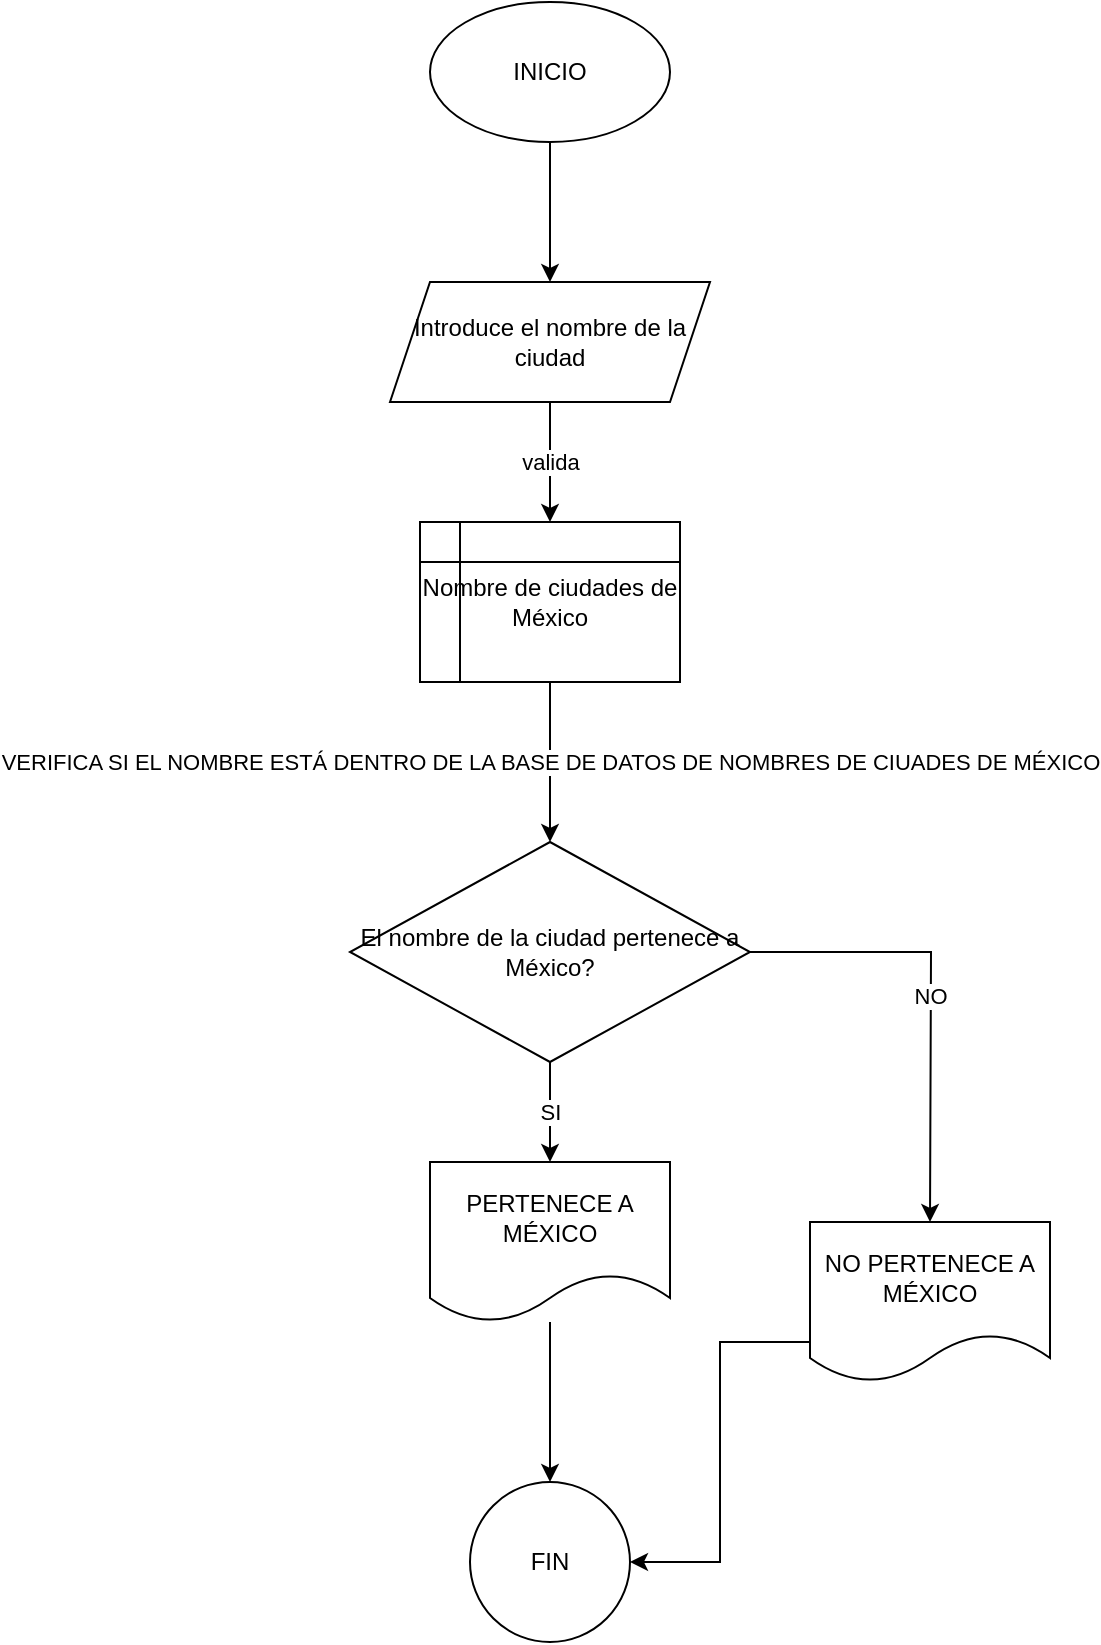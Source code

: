 <mxfile version="21.4.0" type="github">
  <diagram name="Page-1" id="YL9Y573pE8nSkJDhBdPf">
    <mxGraphModel dx="794" dy="1639" grid="1" gridSize="10" guides="1" tooltips="1" connect="1" arrows="1" fold="1" page="1" pageScale="1" pageWidth="827" pageHeight="1169" math="0" shadow="0">
      <root>
        <mxCell id="0" />
        <mxCell id="1" parent="0" />
        <mxCell id="f85I300UY635ZSAC5hJm-3" style="edgeStyle=orthogonalEdgeStyle;rounded=0;orthogonalLoop=1;jettySize=auto;html=1;exitX=0.5;exitY=1;exitDx=0;exitDy=0;entryX=0.5;entryY=0;entryDx=0;entryDy=0;" edge="1" parent="1" source="f85I300UY635ZSAC5hJm-1" target="f85I300UY635ZSAC5hJm-2">
          <mxGeometry relative="1" as="geometry" />
        </mxCell>
        <mxCell id="f85I300UY635ZSAC5hJm-1" value="INICIO" style="ellipse;whiteSpace=wrap;html=1;" vertex="1" parent="1">
          <mxGeometry x="390" y="-410" width="120" height="70" as="geometry" />
        </mxCell>
        <mxCell id="f85I300UY635ZSAC5hJm-5" value="valida" style="edgeStyle=orthogonalEdgeStyle;rounded=0;orthogonalLoop=1;jettySize=auto;html=1;exitX=0.5;exitY=1;exitDx=0;exitDy=0;entryX=0.5;entryY=0;entryDx=0;entryDy=0;" edge="1" parent="1" source="f85I300UY635ZSAC5hJm-2" target="f85I300UY635ZSAC5hJm-4">
          <mxGeometry relative="1" as="geometry" />
        </mxCell>
        <mxCell id="f85I300UY635ZSAC5hJm-2" value="Introduce el nombre de la ciudad" style="shape=parallelogram;perimeter=parallelogramPerimeter;whiteSpace=wrap;html=1;fixedSize=1;" vertex="1" parent="1">
          <mxGeometry x="370" y="-270" width="160" height="60" as="geometry" />
        </mxCell>
        <mxCell id="f85I300UY635ZSAC5hJm-7" value="VERIFICA SI EL NOMBRE ESTÁ DENTRO DE LA BASE DE DATOS DE NOMBRES DE CIUADES DE MÉXICO" style="edgeStyle=orthogonalEdgeStyle;rounded=0;orthogonalLoop=1;jettySize=auto;html=1;" edge="1" parent="1" source="f85I300UY635ZSAC5hJm-4" target="f85I300UY635ZSAC5hJm-6">
          <mxGeometry relative="1" as="geometry" />
        </mxCell>
        <mxCell id="f85I300UY635ZSAC5hJm-4" value="Nombre de ciudades de México" style="shape=internalStorage;whiteSpace=wrap;html=1;backgroundOutline=1;" vertex="1" parent="1">
          <mxGeometry x="385" y="-150" width="130" height="80" as="geometry" />
        </mxCell>
        <mxCell id="f85I300UY635ZSAC5hJm-11" value="SI" style="edgeStyle=orthogonalEdgeStyle;rounded=0;orthogonalLoop=1;jettySize=auto;html=1;exitX=0.5;exitY=1;exitDx=0;exitDy=0;entryX=0.5;entryY=0;entryDx=0;entryDy=0;" edge="1" parent="1" source="f85I300UY635ZSAC5hJm-6" target="f85I300UY635ZSAC5hJm-10">
          <mxGeometry relative="1" as="geometry" />
        </mxCell>
        <mxCell id="f85I300UY635ZSAC5hJm-14" value="NO" style="edgeStyle=orthogonalEdgeStyle;rounded=0;orthogonalLoop=1;jettySize=auto;html=1;exitX=1;exitY=0.5;exitDx=0;exitDy=0;" edge="1" parent="1" source="f85I300UY635ZSAC5hJm-6">
          <mxGeometry relative="1" as="geometry">
            <mxPoint x="640" y="200" as="targetPoint" />
          </mxGeometry>
        </mxCell>
        <mxCell id="f85I300UY635ZSAC5hJm-6" value="El nombre de la ciudad pertenece a México?" style="rhombus;whiteSpace=wrap;html=1;" vertex="1" parent="1">
          <mxGeometry x="350" y="10" width="200" height="110" as="geometry" />
        </mxCell>
        <mxCell id="f85I300UY635ZSAC5hJm-13" value="" style="edgeStyle=orthogonalEdgeStyle;rounded=0;orthogonalLoop=1;jettySize=auto;html=1;" edge="1" parent="1" source="f85I300UY635ZSAC5hJm-10" target="f85I300UY635ZSAC5hJm-12">
          <mxGeometry relative="1" as="geometry" />
        </mxCell>
        <mxCell id="f85I300UY635ZSAC5hJm-10" value="PERTENECE A MÉXICO" style="shape=document;whiteSpace=wrap;html=1;boundedLbl=1;" vertex="1" parent="1">
          <mxGeometry x="390" y="170" width="120" height="80" as="geometry" />
        </mxCell>
        <mxCell id="f85I300UY635ZSAC5hJm-12" value="FIN" style="ellipse;whiteSpace=wrap;html=1;" vertex="1" parent="1">
          <mxGeometry x="410" y="330" width="80" height="80" as="geometry" />
        </mxCell>
        <mxCell id="f85I300UY635ZSAC5hJm-16" style="edgeStyle=orthogonalEdgeStyle;rounded=0;orthogonalLoop=1;jettySize=auto;html=1;exitX=0;exitY=0.75;exitDx=0;exitDy=0;entryX=1;entryY=0.5;entryDx=0;entryDy=0;" edge="1" parent="1" source="f85I300UY635ZSAC5hJm-15" target="f85I300UY635ZSAC5hJm-12">
          <mxGeometry relative="1" as="geometry" />
        </mxCell>
        <mxCell id="f85I300UY635ZSAC5hJm-15" value="NO PERTENECE A MÉXICO" style="shape=document;whiteSpace=wrap;html=1;boundedLbl=1;" vertex="1" parent="1">
          <mxGeometry x="580" y="200" width="120" height="80" as="geometry" />
        </mxCell>
      </root>
    </mxGraphModel>
  </diagram>
</mxfile>

